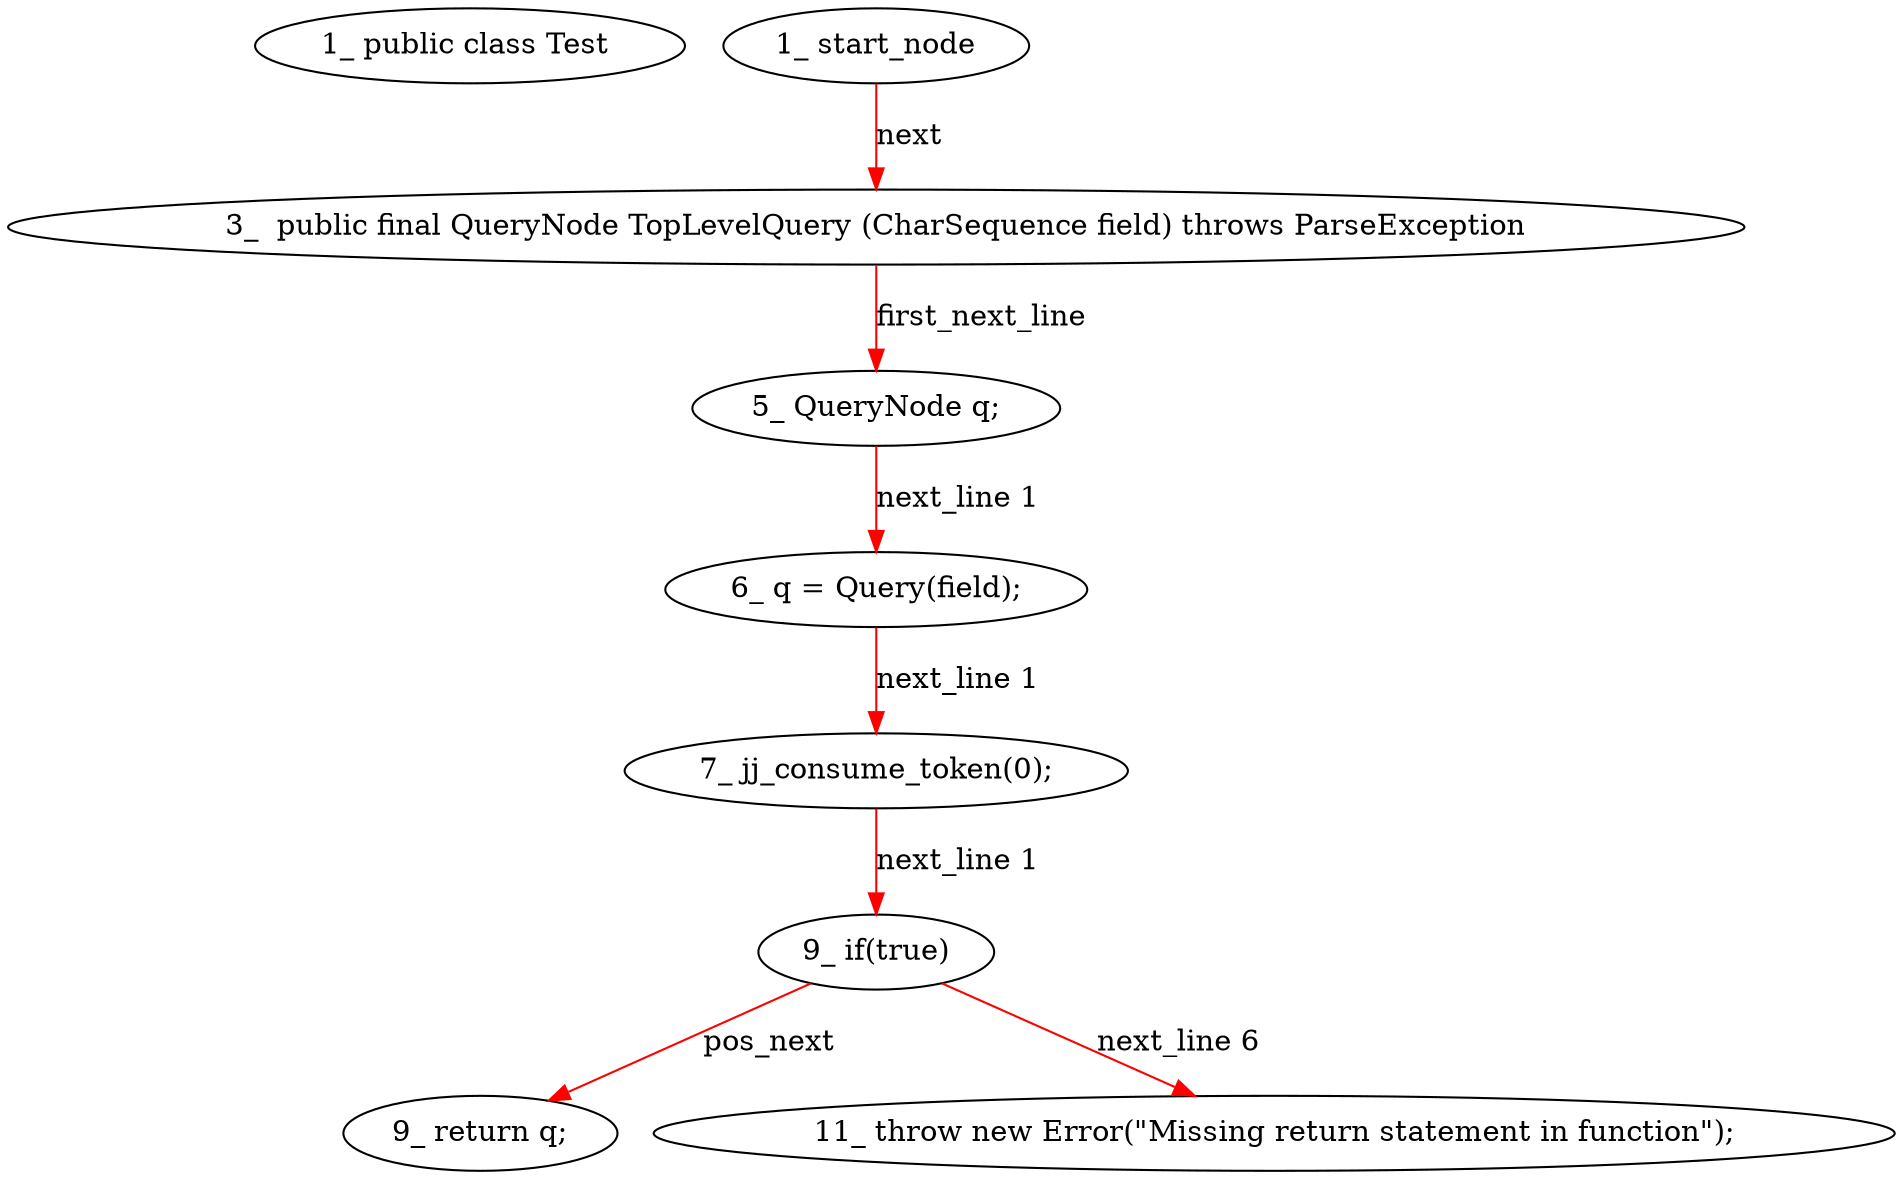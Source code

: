 digraph  {
6 [label="1_\ public\ class\ Test\ ", type_label=class_declaration];
10 [label="3_\ \ public\ final\ QueryNode\ TopLevelQuery\ \(CharSequence\ field\)\ throws\ ParseException", type_label=method_declaration];
21 [label="5_\ QueryNode\ q;", type_label=expression_statement];
25 [label="6_\ q\ =\ Query\(field\);", type_label=expression_statement];
32 [label="7_\ jj_consume_token\(0\);", type_label=expression_statement];
38 [label="9_\ if\(true\)", type_label=if];
41 [label="9_\ return\ q;", type_label=return];
43 [label="11_\ throw\ new\ Error\(\"Missing\ return\ statement\ in\ function\"\);", type_label=expression_statement];
1 [label="1_\ start_node", type_label=start];
10 -> 21  [color=red, controlflow_type=first_next_line, edge_type=CFG_edge, key=0, label=first_next_line];
21 -> 25  [color=red, controlflow_type="next_line 1", edge_type=CFG_edge, key=0, label="next_line 1"];
25 -> 32  [color=red, controlflow_type="next_line 1", edge_type=CFG_edge, key=0, label="next_line 1"];
32 -> 38  [color=red, controlflow_type="next_line 1", edge_type=CFG_edge, key=0, label="next_line 1"];
38 -> 41  [color=red, controlflow_type=pos_next, edge_type=CFG_edge, key=0, label=pos_next];
38 -> 43  [color=red, controlflow_type="next_line 6", edge_type=CFG_edge, key=0, label="next_line 6"];
1 -> 10  [color=red, controlflow_type=next, edge_type=CFG_edge, key=0, label=next];
}
